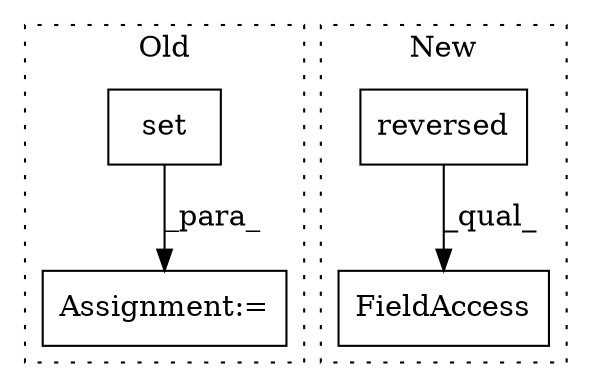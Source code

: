 digraph G {
subgraph cluster0 {
1 [label="set" a="32" s="930,952" l="4,1" shape="box"];
4 [label="Assignment:=" a="7" s="828" l="12" shape="box"];
label = "Old";
style="dotted";
}
subgraph cluster1 {
2 [label="reversed" a="32" s="2184,2199" l="9,1" shape="box"];
3 [label="FieldAccess" a="22" s="2260" l="20" shape="box"];
label = "New";
style="dotted";
}
1 -> 4 [label="_para_"];
2 -> 3 [label="_qual_"];
}